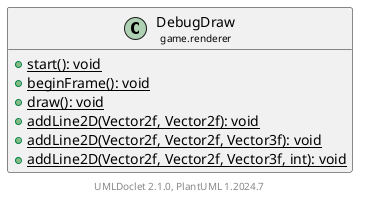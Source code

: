 @startuml
    set namespaceSeparator none
    hide empty fields
    hide empty methods

    class "<size:14>DebugDraw\n<size:10>game.renderer" as game.renderer.DebugDraw [[DebugDraw.html]] {
        {static} +start(): void
        {static} +beginFrame(): void
        {static} +draw(): void
        {static} +addLine2D(Vector2f, Vector2f): void
        {static} +addLine2D(Vector2f, Vector2f, Vector3f): void
        {static} +addLine2D(Vector2f, Vector2f, Vector3f, int): void
    }

    center footer UMLDoclet 2.1.0, PlantUML %version()
@enduml
